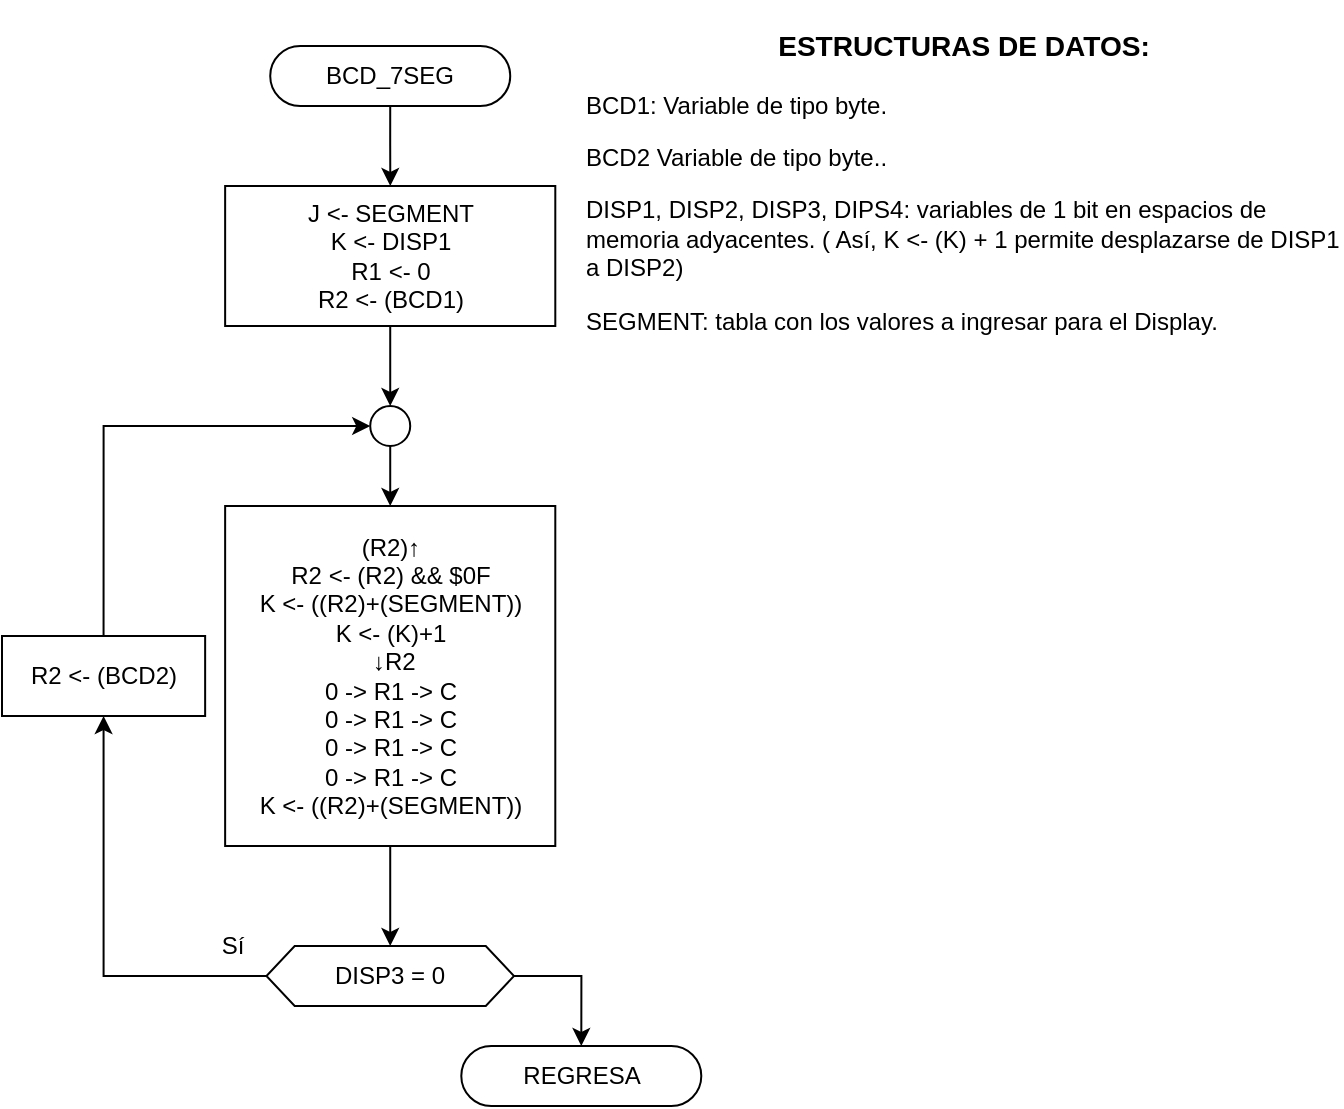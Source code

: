 <mxfile version="13.3.8" type="device"><diagram id="u9WVi62fPOU5UkUuyZf3" name="Page-1"><mxGraphModel dx="1528" dy="689" grid="1" gridSize="10" guides="1" tooltips="1" connect="1" arrows="1" fold="1" page="1" pageScale="1" pageWidth="827" pageHeight="1169" math="0" shadow="0"><root><mxCell id="0"/><mxCell id="1" parent="0"/><mxCell id="a_fk5zFmSxGRMu7Rmd4A-1" style="edgeStyle=orthogonalEdgeStyle;rounded=0;orthogonalLoop=1;jettySize=auto;html=1;exitX=0.5;exitY=1;exitDx=0;exitDy=0;" parent="1" source="a_fk5zFmSxGRMu7Rmd4A-3" edge="1"><mxGeometry relative="1" as="geometry"><mxPoint x="-603.9" y="300" as="targetPoint"/></mxGeometry></mxCell><mxCell id="a_fk5zFmSxGRMu7Rmd4A-12" style="edgeStyle=orthogonalEdgeStyle;rounded=0;orthogonalLoop=1;jettySize=auto;html=1;exitX=0.5;exitY=1;exitDx=0;exitDy=0;" parent="1" source="a_fk5zFmSxGRMu7Rmd4A-3" target="a_fk5zFmSxGRMu7Rmd4A-11" edge="1"><mxGeometry relative="1" as="geometry"/></mxCell><mxCell id="a_fk5zFmSxGRMu7Rmd4A-3" value="BCD_7SEG" style="rounded=1;whiteSpace=wrap;html=1;fontSize=12;glass=0;strokeWidth=1;shadow=0;arcSize=50;" parent="1" vertex="1"><mxGeometry x="-665.89" y="300" width="120" height="30" as="geometry"/></mxCell><mxCell id="a_fk5zFmSxGRMu7Rmd4A-4" value="Sí" style="text;html=1;align=center;verticalAlign=middle;resizable=0;points=[];autosize=1;" parent="1" vertex="1"><mxGeometry x="-700" y="740" width="30" height="20" as="geometry"/></mxCell><mxCell id="a_fk5zFmSxGRMu7Rmd4A-6" style="edgeStyle=orthogonalEdgeStyle;rounded=0;orthogonalLoop=1;jettySize=auto;html=1;exitX=1;exitY=0.5;exitDx=0;exitDy=0;entryX=0.5;entryY=0;entryDx=0;entryDy=0;" parent="1" source="a_fk5zFmSxGRMu7Rmd4A-7" target="a_fk5zFmSxGRMu7Rmd4A-10" edge="1"><mxGeometry relative="1" as="geometry"><mxPoint x="-497.12" y="802.5" as="targetPoint"/></mxGeometry></mxCell><mxCell id="mfAUMBWUy8Nc1XT08VGa-8" style="edgeStyle=orthogonalEdgeStyle;rounded=0;orthogonalLoop=1;jettySize=auto;html=1;exitX=0;exitY=0.5;exitDx=0;exitDy=0;entryX=0.5;entryY=1;entryDx=0;entryDy=0;" edge="1" parent="1" source="a_fk5zFmSxGRMu7Rmd4A-7" target="mfAUMBWUy8Nc1XT08VGa-5"><mxGeometry relative="1" as="geometry"/></mxCell><mxCell id="a_fk5zFmSxGRMu7Rmd4A-7" value="DISP3 = 0" style="shape=hexagon;perimeter=hexagonPerimeter2;whiteSpace=wrap;html=1;size=0.114;" parent="1" vertex="1"><mxGeometry x="-667.77" y="750" width="123.76" height="30" as="geometry"/></mxCell><mxCell id="mfAUMBWUy8Nc1XT08VGa-2" style="edgeStyle=orthogonalEdgeStyle;rounded=0;orthogonalLoop=1;jettySize=auto;html=1;exitX=0.5;exitY=1;exitDx=0;exitDy=0;entryX=0.5;entryY=0;entryDx=0;entryDy=0;" edge="1" parent="1" source="a_fk5zFmSxGRMu7Rmd4A-9" target="a_fk5zFmSxGRMu7Rmd4A-14"><mxGeometry relative="1" as="geometry"/></mxCell><mxCell id="a_fk5zFmSxGRMu7Rmd4A-9" value="" style="ellipse;whiteSpace=wrap;html=1;aspect=fixed;" parent="1" vertex="1"><mxGeometry x="-615.89" y="480" width="20" height="20" as="geometry"/></mxCell><mxCell id="a_fk5zFmSxGRMu7Rmd4A-10" value="REGRESA" style="rounded=1;whiteSpace=wrap;html=1;fontSize=12;glass=0;strokeWidth=1;shadow=0;arcSize=50;" parent="1" vertex="1"><mxGeometry x="-570.35" y="800" width="120" height="30" as="geometry"/></mxCell><mxCell id="a_fk5zFmSxGRMu7Rmd4A-13" style="edgeStyle=orthogonalEdgeStyle;rounded=0;orthogonalLoop=1;jettySize=auto;html=1;exitX=0.5;exitY=1;exitDx=0;exitDy=0;entryX=0.5;entryY=0;entryDx=0;entryDy=0;" parent="1" source="a_fk5zFmSxGRMu7Rmd4A-11" target="a_fk5zFmSxGRMu7Rmd4A-9" edge="1"><mxGeometry relative="1" as="geometry"/></mxCell><mxCell id="a_fk5zFmSxGRMu7Rmd4A-11" value="J &amp;lt;- SEGMENT&lt;br&gt;K &amp;lt;- DISP1&lt;br&gt;R1 &amp;lt;- 0&lt;br&gt;R2 &amp;lt;- (BCD1)" style="rounded=0;whiteSpace=wrap;html=1;" parent="1" vertex="1"><mxGeometry x="-688.43" y="370" width="165.08" height="70" as="geometry"/></mxCell><mxCell id="mfAUMBWUy8Nc1XT08VGa-7" style="edgeStyle=orthogonalEdgeStyle;rounded=0;orthogonalLoop=1;jettySize=auto;html=1;exitX=0.5;exitY=0;exitDx=0;exitDy=0;entryX=0;entryY=0.5;entryDx=0;entryDy=0;" edge="1" parent="1" source="mfAUMBWUy8Nc1XT08VGa-5" target="a_fk5zFmSxGRMu7Rmd4A-9"><mxGeometry relative="1" as="geometry"/></mxCell><mxCell id="mfAUMBWUy8Nc1XT08VGa-5" value="R2 &amp;lt;- (BCD2)" style="rounded=0;whiteSpace=wrap;html=1;" vertex="1" parent="1"><mxGeometry x="-800" y="595" width="101.57" height="40" as="geometry"/></mxCell><mxCell id="mfAUMBWUy8Nc1XT08VGa-3" style="edgeStyle=orthogonalEdgeStyle;rounded=0;orthogonalLoop=1;jettySize=auto;html=1;exitX=0.5;exitY=1;exitDx=0;exitDy=0;" edge="1" parent="1" source="a_fk5zFmSxGRMu7Rmd4A-14" target="a_fk5zFmSxGRMu7Rmd4A-7"><mxGeometry relative="1" as="geometry"/></mxCell><mxCell id="a_fk5zFmSxGRMu7Rmd4A-14" value="(R2)↑&lt;br&gt;R2 &amp;lt;- (R2) &amp;amp;&amp;amp; $0F&lt;br&gt;K &amp;lt;- ((R2)+(SEGMENT))&lt;br&gt;K &amp;lt;- (K)+1&lt;br&gt;&amp;nbsp;↓R2&lt;br&gt;0 -&amp;gt; R1 -&amp;gt; C&lt;br&gt;0 -&amp;gt; R1 -&amp;gt; C&lt;br&gt;0 -&amp;gt; R1 -&amp;gt; C&lt;br&gt;0 -&amp;gt; R1 -&amp;gt; C&lt;br&gt;K &amp;lt;- ((R2)+(SEGMENT))" style="rounded=0;whiteSpace=wrap;html=1;" parent="1" vertex="1"><mxGeometry x="-688.43" y="530" width="165.08" height="170" as="geometry"/></mxCell><mxCell id="mfAUMBWUy8Nc1XT08VGa-1" value="&lt;h3 style=&quot;text-align: center&quot;&gt;ESTRUCTURAS DE DATOS:&lt;/h3&gt;&lt;p&gt;BCD1: Variable de tipo byte.&lt;/p&gt;&lt;p&gt;BCD2 Variable de tipo byte..&lt;br&gt;&lt;/p&gt;&lt;p&gt;DISP1, DISP2, DISP3, DIPS4: variables de 1 bit en espacios de memoria adyacentes. ( Así, K &amp;lt;- (K) + 1 permite desplazarse de DISP1 a DISP2)&lt;/p&gt;&lt;p&gt;SEGMENT: tabla con los valores a ingresar para el Display.&lt;/p&gt;&lt;br&gt;&lt;p&gt;&lt;/p&gt;" style="text;html=1;strokeColor=none;fillColor=none;align=left;verticalAlign=middle;whiteSpace=wrap;rounded=0;" vertex="1" parent="1"><mxGeometry x="-510" y="290" width="380" height="180" as="geometry"/></mxCell></root></mxGraphModel></diagram></mxfile>